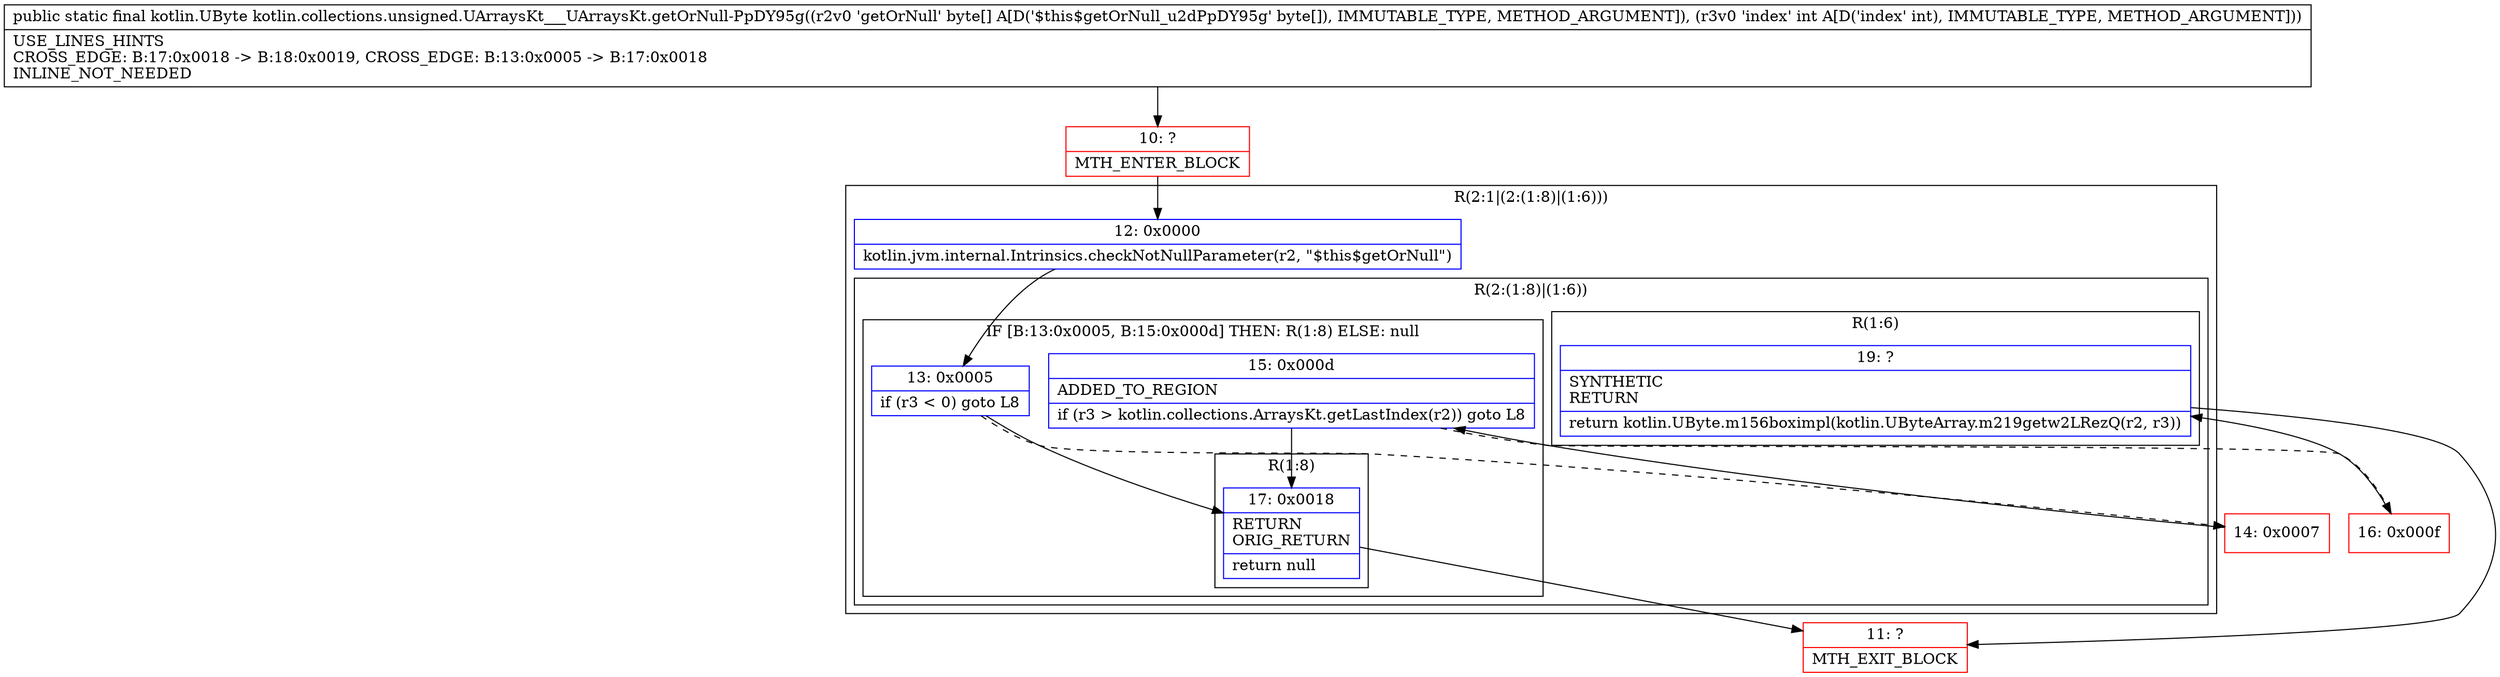 digraph "CFG forkotlin.collections.unsigned.UArraysKt___UArraysKt.getOrNull\-PpDY95g([BI)Lkotlin\/UByte;" {
subgraph cluster_Region_1634429792 {
label = "R(2:1|(2:(1:8)|(1:6)))";
node [shape=record,color=blue];
Node_12 [shape=record,label="{12\:\ 0x0000|kotlin.jvm.internal.Intrinsics.checkNotNullParameter(r2, \"$this$getOrNull\")\l}"];
subgraph cluster_Region_465266317 {
label = "R(2:(1:8)|(1:6))";
node [shape=record,color=blue];
subgraph cluster_IfRegion_2007166696 {
label = "IF [B:13:0x0005, B:15:0x000d] THEN: R(1:8) ELSE: null";
node [shape=record,color=blue];
Node_13 [shape=record,label="{13\:\ 0x0005|if (r3 \< 0) goto L8\l}"];
Node_15 [shape=record,label="{15\:\ 0x000d|ADDED_TO_REGION\l|if (r3 \> kotlin.collections.ArraysKt.getLastIndex(r2)) goto L8\l}"];
subgraph cluster_Region_1566397284 {
label = "R(1:8)";
node [shape=record,color=blue];
Node_17 [shape=record,label="{17\:\ 0x0018|RETURN\lORIG_RETURN\l|return null\l}"];
}
}
subgraph cluster_Region_1733759940 {
label = "R(1:6)";
node [shape=record,color=blue];
Node_19 [shape=record,label="{19\:\ ?|SYNTHETIC\lRETURN\l|return kotlin.UByte.m156boximpl(kotlin.UByteArray.m219getw2LRezQ(r2, r3))\l}"];
}
}
}
Node_10 [shape=record,color=red,label="{10\:\ ?|MTH_ENTER_BLOCK\l}"];
Node_14 [shape=record,color=red,label="{14\:\ 0x0007}"];
Node_16 [shape=record,color=red,label="{16\:\ 0x000f}"];
Node_11 [shape=record,color=red,label="{11\:\ ?|MTH_EXIT_BLOCK\l}"];
MethodNode[shape=record,label="{public static final kotlin.UByte kotlin.collections.unsigned.UArraysKt___UArraysKt.getOrNull\-PpDY95g((r2v0 'getOrNull' byte[] A[D('$this$getOrNull_u2dPpDY95g' byte[]), IMMUTABLE_TYPE, METHOD_ARGUMENT]), (r3v0 'index' int A[D('index' int), IMMUTABLE_TYPE, METHOD_ARGUMENT]))  | USE_LINES_HINTS\lCROSS_EDGE: B:17:0x0018 \-\> B:18:0x0019, CROSS_EDGE: B:13:0x0005 \-\> B:17:0x0018\lINLINE_NOT_NEEDED\l}"];
MethodNode -> Node_10;Node_12 -> Node_13;
Node_13 -> Node_14[style=dashed];
Node_13 -> Node_17;
Node_15 -> Node_16[style=dashed];
Node_15 -> Node_17;
Node_17 -> Node_11;
Node_19 -> Node_11;
Node_10 -> Node_12;
Node_14 -> Node_15;
Node_16 -> Node_19;
}

